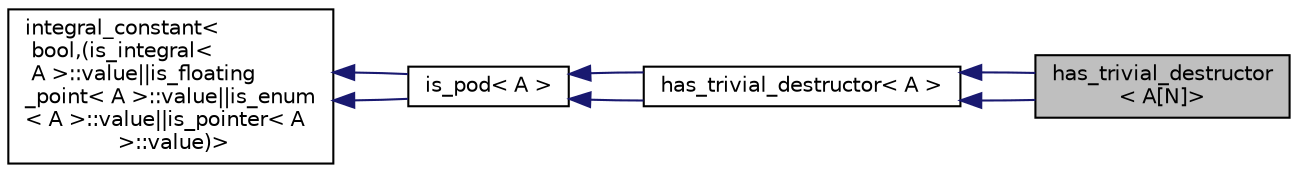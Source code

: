 digraph "has_trivial_destructor&lt; A[N]&gt;"
{
  edge [fontname="Helvetica",fontsize="10",labelfontname="Helvetica",labelfontsize="10"];
  node [fontname="Helvetica",fontsize="10",shape=record];
  rankdir="LR";
  Node1 [label="has_trivial_destructor\l\< A[N]\>",height=0.2,width=0.4,color="black", fillcolor="grey75", style="filled", fontcolor="black"];
  Node2 -> Node1 [dir="back",color="midnightblue",fontsize="10",style="solid",fontname="Helvetica"];
  Node2 [label="has_trivial_destructor\< A \>",height=0.2,width=0.4,color="black", fillcolor="white", style="filled",URL="$structhas__trivial__destructor.html"];
  Node3 -> Node2 [dir="back",color="midnightblue",fontsize="10",style="solid",fontname="Helvetica"];
  Node3 [label="is_pod\< A \>",height=0.2,width=0.4,color="black", fillcolor="white", style="filled",URL="$structis__pod.html"];
  Node4 -> Node3 [dir="back",color="midnightblue",fontsize="10",style="solid",fontname="Helvetica"];
  Node4 [label="integral_constant\<\l bool,(is_integral\<\l A \>::value\|\|is_floating\l_point\< A \>::value\|\|is_enum\l\< A \>::value\|\|is_pointer\< A\l \>::value)\>",height=0.2,width=0.4,color="black", fillcolor="white", style="filled",URL="$structintegral__constant.html"];
  Node4 -> Node3 [dir="back",color="midnightblue",fontsize="10",style="solid",fontname="Helvetica"];
  Node3 -> Node2 [dir="back",color="midnightblue",fontsize="10",style="solid",fontname="Helvetica"];
  Node2 -> Node1 [dir="back",color="midnightblue",fontsize="10",style="solid",fontname="Helvetica"];
}
